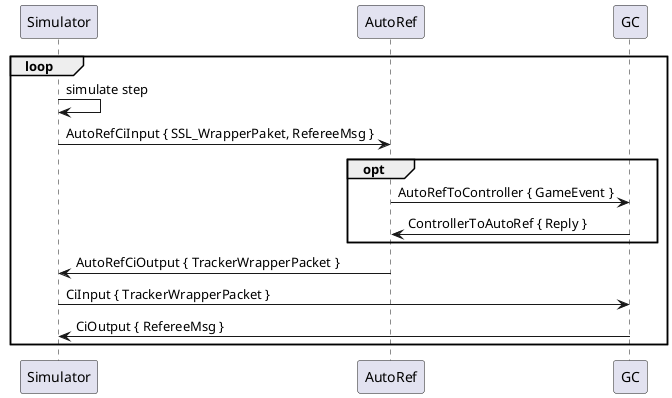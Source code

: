 @startuml
loop

Simulator -> Simulator : simulate step
Simulator -> AutoRef : AutoRefCiInput { SSL_WrapperPaket, RefereeMsg }

opt
AutoRef -> GC : AutoRefToController { GameEvent }
GC -> AutoRef : ControllerToAutoRef { Reply }
end

AutoRef -> Simulator : AutoRefCiOutput { TrackerWrapperPacket }
Simulator -> GC : CiInput { TrackerWrapperPacket }
GC -> Simulator : CiOutput { RefereeMsg }

end
@enduml
